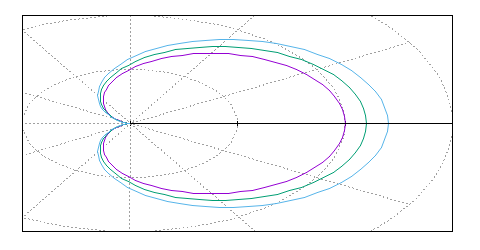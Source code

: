 reset

set terminal png size 480,250
set output 'plot_polar.png'

unset key
set polar
set angles degrees

set grid polar 30

unset xtics
unset ytics
set rtics ("" 0, "" 1, "" 2, "" 3)

set rrange [0: 3]
set trange [-180: 180]

set linestyle 1 linewidth 2
set linestyle 2 linewidth 2
set linestyle 3 linewidth 2
set xrange [-1: 3]
set yrange [-2: 2]
plot cos(t)-1 with lines linetype 1, 1.1*(cos(t)-1) with lines linetype 2, 1.2*(cos(t)-1) with lines linetype 3

